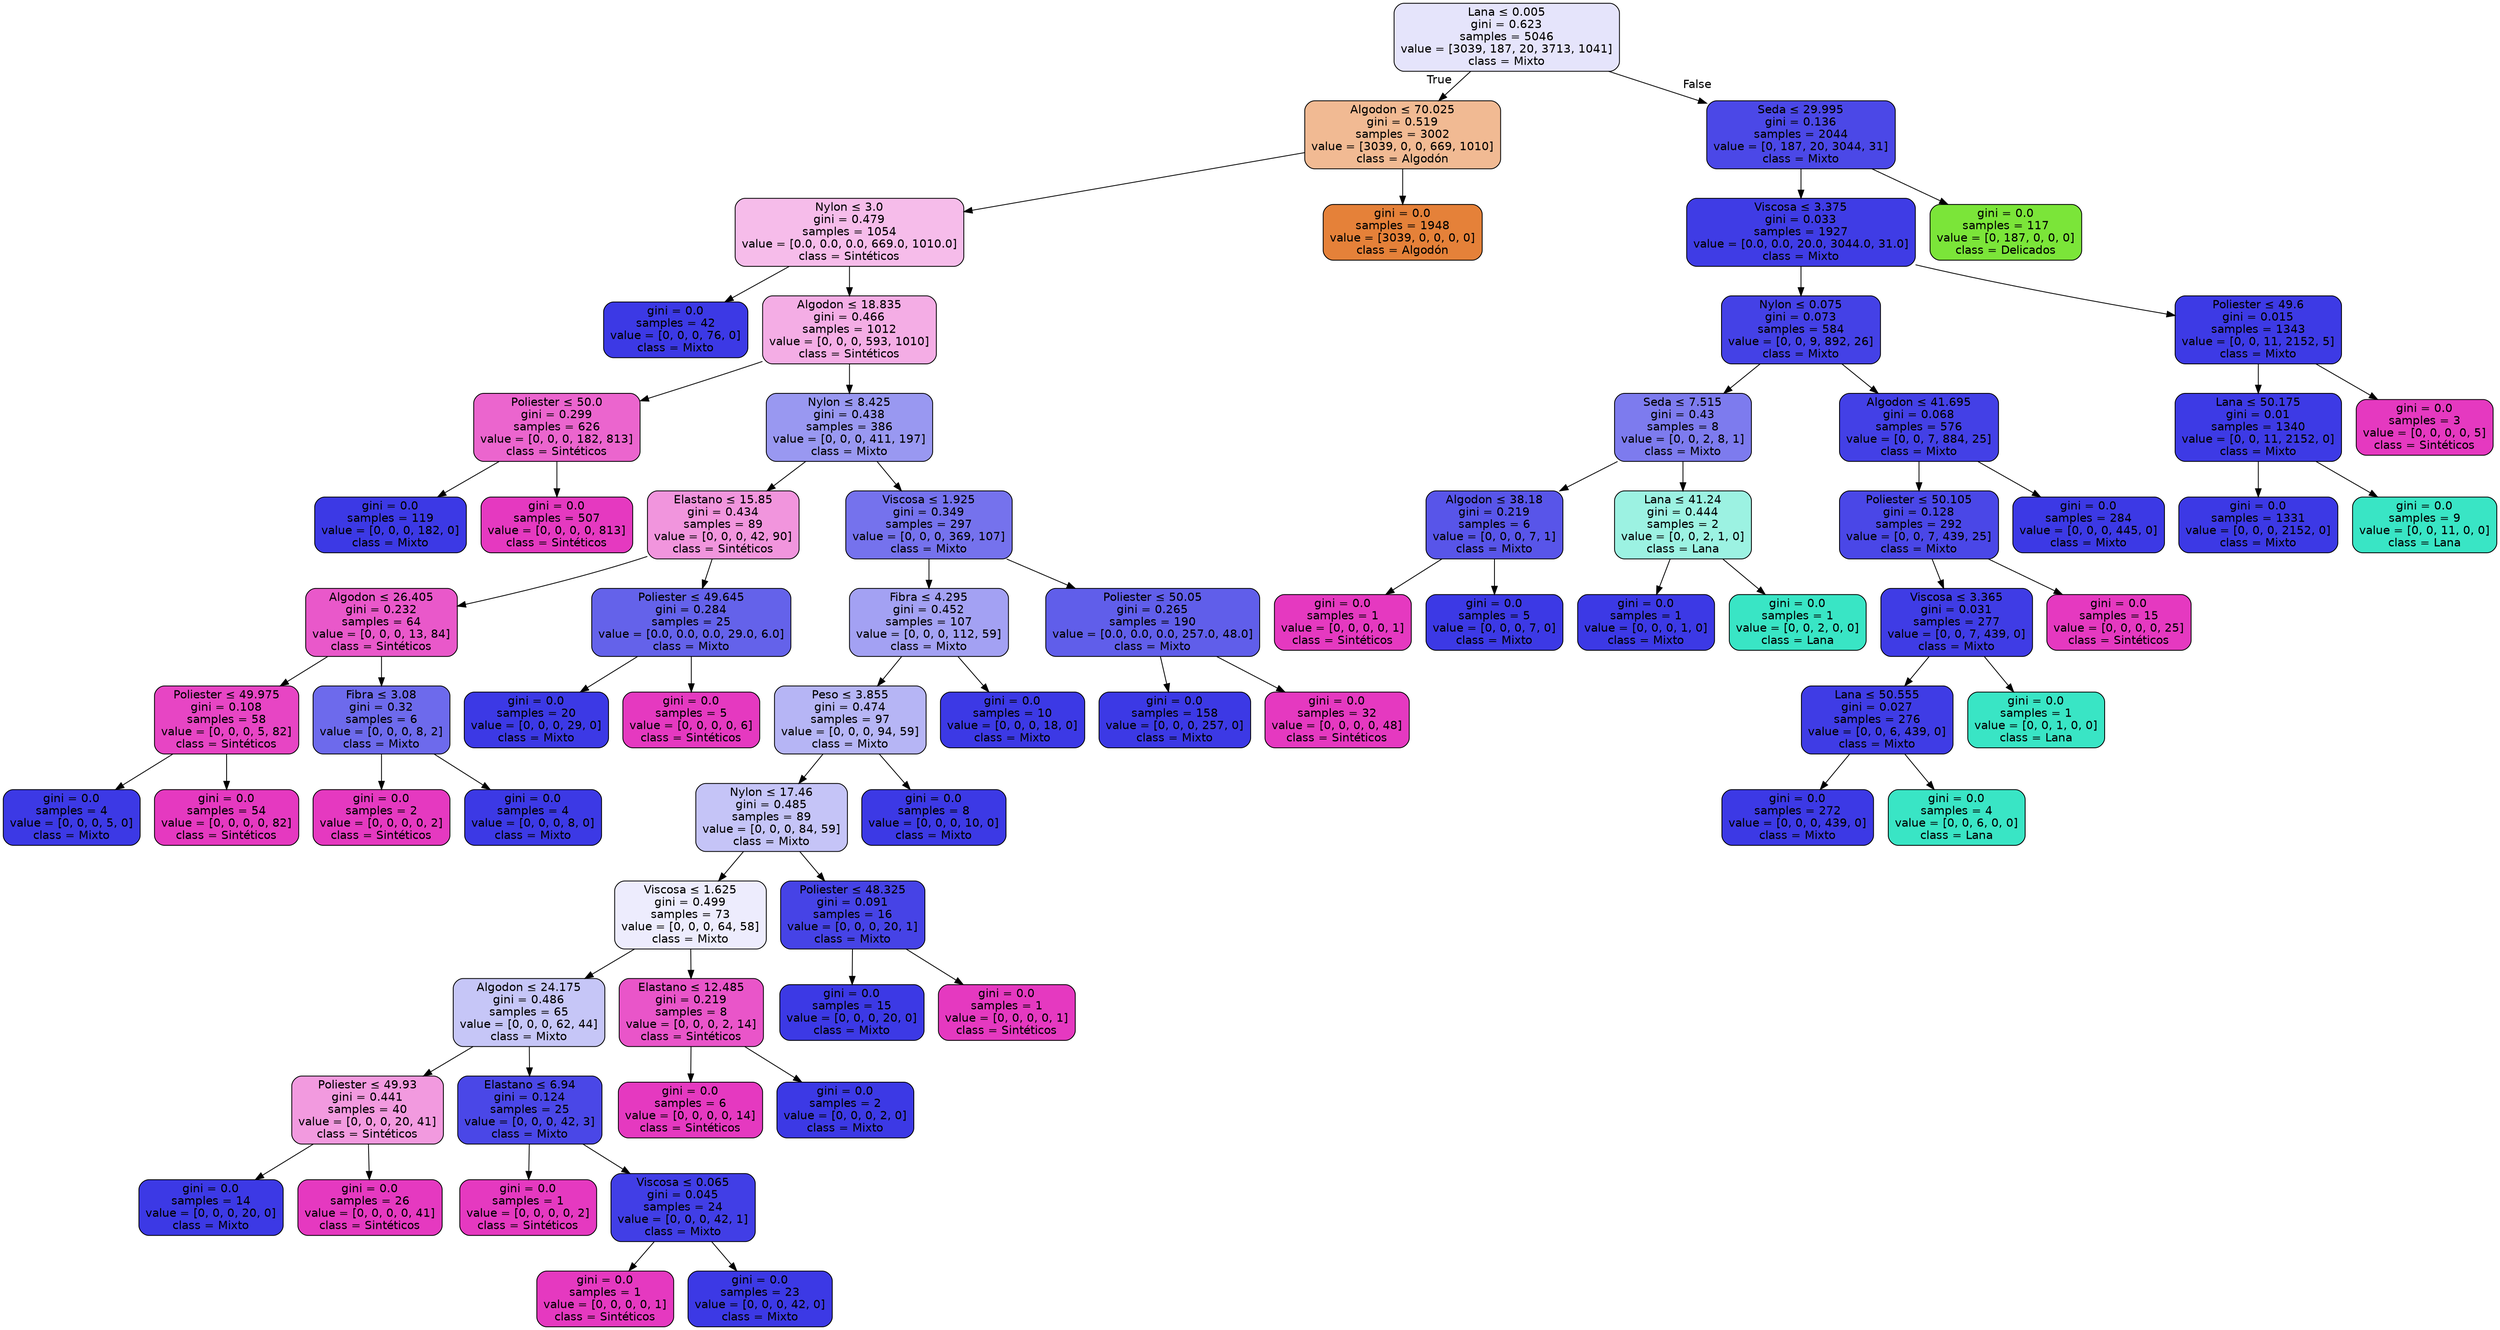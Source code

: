 digraph Tree {
node [shape=box, style="filled, rounded", color="black", fontname="helvetica"] ;
edge [fontname="helvetica"] ;
0 [label=<Lana &le; 0.005<br/>gini = 0.623<br/>samples = 5046<br/>value = [3039, 187, 20, 3713, 1041]<br/>class = Mixto>, fillcolor="#e5e4fb"] ;
1 [label=<Algodon &le; 70.025<br/>gini = 0.519<br/>samples = 3002<br/>value = [3039, 0, 0, 669, 1010]<br/>class = Algodón>, fillcolor="#f1ba93"] ;
0 -> 1 [labeldistance=2.5, labelangle=45, headlabel="True"] ;
2 [label=<Nylon &le; 3.0<br/>gini = 0.479<br/>samples = 1054<br/>value = [0.0, 0.0, 0.0, 669.0, 1010.0]<br/>class = Sintéticos>, fillcolor="#f6bcea"] ;
1 -> 2 ;
3 [label=<gini = 0.0<br/>samples = 42<br/>value = [0, 0, 0, 76, 0]<br/>class = Mixto>, fillcolor="#3c39e5"] ;
2 -> 3 ;
4 [label=<Algodon &le; 18.835<br/>gini = 0.466<br/>samples = 1012<br/>value = [0, 0, 0, 593, 1010]<br/>class = Sintéticos>, fillcolor="#f4ade5"] ;
2 -> 4 ;
5 [label=<Poliester &le; 50.0<br/>gini = 0.299<br/>samples = 626<br/>value = [0, 0, 0, 182, 813]<br/>class = Sintéticos>, fillcolor="#eb65ce"] ;
4 -> 5 ;
6 [label=<gini = 0.0<br/>samples = 119<br/>value = [0, 0, 0, 182, 0]<br/>class = Mixto>, fillcolor="#3c39e5"] ;
5 -> 6 ;
7 [label=<gini = 0.0<br/>samples = 507<br/>value = [0, 0, 0, 0, 813]<br/>class = Sintéticos>, fillcolor="#e539c0"] ;
5 -> 7 ;
8 [label=<Nylon &le; 8.425<br/>gini = 0.438<br/>samples = 386<br/>value = [0, 0, 0, 411, 197]<br/>class = Mixto>, fillcolor="#9998f1"] ;
4 -> 8 ;
9 [label=<Elastano &le; 15.85<br/>gini = 0.434<br/>samples = 89<br/>value = [0, 0, 0, 42, 90]<br/>class = Sintéticos>, fillcolor="#f195dd"] ;
8 -> 9 ;
10 [label=<Algodon &le; 26.405<br/>gini = 0.232<br/>samples = 64<br/>value = [0, 0, 0, 13, 84]<br/>class = Sintéticos>, fillcolor="#e958ca"] ;
9 -> 10 ;
11 [label=<Poliester &le; 49.975<br/>gini = 0.108<br/>samples = 58<br/>value = [0, 0, 0, 5, 82]<br/>class = Sintéticos>, fillcolor="#e745c4"] ;
10 -> 11 ;
12 [label=<gini = 0.0<br/>samples = 4<br/>value = [0, 0, 0, 5, 0]<br/>class = Mixto>, fillcolor="#3c39e5"] ;
11 -> 12 ;
13 [label=<gini = 0.0<br/>samples = 54<br/>value = [0, 0, 0, 0, 82]<br/>class = Sintéticos>, fillcolor="#e539c0"] ;
11 -> 13 ;
14 [label=<Fibra &le; 3.08<br/>gini = 0.32<br/>samples = 6<br/>value = [0, 0, 0, 8, 2]<br/>class = Mixto>, fillcolor="#6d6aec"] ;
10 -> 14 ;
15 [label=<gini = 0.0<br/>samples = 2<br/>value = [0, 0, 0, 0, 2]<br/>class = Sintéticos>, fillcolor="#e539c0"] ;
14 -> 15 ;
16 [label=<gini = 0.0<br/>samples = 4<br/>value = [0, 0, 0, 8, 0]<br/>class = Mixto>, fillcolor="#3c39e5"] ;
14 -> 16 ;
17 [label=<Poliester &le; 49.645<br/>gini = 0.284<br/>samples = 25<br/>value = [0.0, 0.0, 0.0, 29.0, 6.0]<br/>class = Mixto>, fillcolor="#6462ea"] ;
9 -> 17 ;
18 [label=<gini = 0.0<br/>samples = 20<br/>value = [0, 0, 0, 29, 0]<br/>class = Mixto>, fillcolor="#3c39e5"] ;
17 -> 18 ;
19 [label=<gini = 0.0<br/>samples = 5<br/>value = [0, 0, 0, 0, 6]<br/>class = Sintéticos>, fillcolor="#e539c0"] ;
17 -> 19 ;
20 [label=<Viscosa &le; 1.925<br/>gini = 0.349<br/>samples = 297<br/>value = [0, 0, 0, 369, 107]<br/>class = Mixto>, fillcolor="#7572ed"] ;
8 -> 20 ;
21 [label=<Fibra &le; 4.295<br/>gini = 0.452<br/>samples = 107<br/>value = [0, 0, 0, 112, 59]<br/>class = Mixto>, fillcolor="#a3a1f3"] ;
20 -> 21 ;
22 [label=<Peso &le; 3.855<br/>gini = 0.474<br/>samples = 97<br/>value = [0, 0, 0, 94, 59]<br/>class = Mixto>, fillcolor="#b6b5f5"] ;
21 -> 22 ;
23 [label=<Nylon &le; 17.46<br/>gini = 0.485<br/>samples = 89<br/>value = [0, 0, 0, 84, 59]<br/>class = Mixto>, fillcolor="#c5c4f7"] ;
22 -> 23 ;
24 [label=<Viscosa &le; 1.625<br/>gini = 0.499<br/>samples = 73<br/>value = [0, 0, 0, 64, 58]<br/>class = Mixto>, fillcolor="#edecfd"] ;
23 -> 24 ;
25 [label=<Algodon &le; 24.175<br/>gini = 0.486<br/>samples = 65<br/>value = [0, 0, 0, 62, 44]<br/>class = Mixto>, fillcolor="#c6c6f7"] ;
24 -> 25 ;
26 [label=<Poliester &le; 49.93<br/>gini = 0.441<br/>samples = 40<br/>value = [0, 0, 0, 20, 41]<br/>class = Sintéticos>, fillcolor="#f29adf"] ;
25 -> 26 ;
27 [label=<gini = 0.0<br/>samples = 14<br/>value = [0, 0, 0, 20, 0]<br/>class = Mixto>, fillcolor="#3c39e5"] ;
26 -> 27 ;
28 [label=<gini = 0.0<br/>samples = 26<br/>value = [0, 0, 0, 0, 41]<br/>class = Sintéticos>, fillcolor="#e539c0"] ;
26 -> 28 ;
29 [label=<Elastano &le; 6.94<br/>gini = 0.124<br/>samples = 25<br/>value = [0, 0, 0, 42, 3]<br/>class = Mixto>, fillcolor="#4a47e7"] ;
25 -> 29 ;
30 [label=<gini = 0.0<br/>samples = 1<br/>value = [0, 0, 0, 0, 2]<br/>class = Sintéticos>, fillcolor="#e539c0"] ;
29 -> 30 ;
31 [label=<Viscosa &le; 0.065<br/>gini = 0.045<br/>samples = 24<br/>value = [0, 0, 0, 42, 1]<br/>class = Mixto>, fillcolor="#413ee6"] ;
29 -> 31 ;
32 [label=<gini = 0.0<br/>samples = 1<br/>value = [0, 0, 0, 0, 1]<br/>class = Sintéticos>, fillcolor="#e539c0"] ;
31 -> 32 ;
33 [label=<gini = 0.0<br/>samples = 23<br/>value = [0, 0, 0, 42, 0]<br/>class = Mixto>, fillcolor="#3c39e5"] ;
31 -> 33 ;
34 [label=<Elastano &le; 12.485<br/>gini = 0.219<br/>samples = 8<br/>value = [0, 0, 0, 2, 14]<br/>class = Sintéticos>, fillcolor="#e955c9"] ;
24 -> 34 ;
35 [label=<gini = 0.0<br/>samples = 6<br/>value = [0, 0, 0, 0, 14]<br/>class = Sintéticos>, fillcolor="#e539c0"] ;
34 -> 35 ;
36 [label=<gini = 0.0<br/>samples = 2<br/>value = [0, 0, 0, 2, 0]<br/>class = Mixto>, fillcolor="#3c39e5"] ;
34 -> 36 ;
37 [label=<Poliester &le; 48.325<br/>gini = 0.091<br/>samples = 16<br/>value = [0, 0, 0, 20, 1]<br/>class = Mixto>, fillcolor="#4643e6"] ;
23 -> 37 ;
38 [label=<gini = 0.0<br/>samples = 15<br/>value = [0, 0, 0, 20, 0]<br/>class = Mixto>, fillcolor="#3c39e5"] ;
37 -> 38 ;
39 [label=<gini = 0.0<br/>samples = 1<br/>value = [0, 0, 0, 0, 1]<br/>class = Sintéticos>, fillcolor="#e539c0"] ;
37 -> 39 ;
40 [label=<gini = 0.0<br/>samples = 8<br/>value = [0, 0, 0, 10, 0]<br/>class = Mixto>, fillcolor="#3c39e5"] ;
22 -> 40 ;
41 [label=<gini = 0.0<br/>samples = 10<br/>value = [0, 0, 0, 18, 0]<br/>class = Mixto>, fillcolor="#3c39e5"] ;
21 -> 41 ;
42 [label=<Poliester &le; 50.05<br/>gini = 0.265<br/>samples = 190<br/>value = [0.0, 0.0, 0.0, 257.0, 48.0]<br/>class = Mixto>, fillcolor="#605eea"] ;
20 -> 42 ;
43 [label=<gini = 0.0<br/>samples = 158<br/>value = [0, 0, 0, 257, 0]<br/>class = Mixto>, fillcolor="#3c39e5"] ;
42 -> 43 ;
44 [label=<gini = 0.0<br/>samples = 32<br/>value = [0, 0, 0, 0, 48]<br/>class = Sintéticos>, fillcolor="#e539c0"] ;
42 -> 44 ;
45 [label=<gini = 0.0<br/>samples = 1948<br/>value = [3039, 0, 0, 0, 0]<br/>class = Algodón>, fillcolor="#e58139"] ;
1 -> 45 ;
46 [label=<Seda &le; 29.995<br/>gini = 0.136<br/>samples = 2044<br/>value = [0, 187, 20, 3044, 31]<br/>class = Mixto>, fillcolor="#4b48e7"] ;
0 -> 46 [labeldistance=2.5, labelangle=-45, headlabel="False"] ;
47 [label=<Viscosa &le; 3.375<br/>gini = 0.033<br/>samples = 1927<br/>value = [0.0, 0.0, 20.0, 3044.0, 31.0]<br/>class = Mixto>, fillcolor="#3f3ce5"] ;
46 -> 47 ;
48 [label=<Nylon &le; 0.075<br/>gini = 0.073<br/>samples = 584<br/>value = [0, 0, 9, 892, 26]<br/>class = Mixto>, fillcolor="#4441e6"] ;
47 -> 48 ;
49 [label=<Seda &le; 7.515<br/>gini = 0.43<br/>samples = 8<br/>value = [0, 0, 2, 8, 1]<br/>class = Mixto>, fillcolor="#7d7bee"] ;
48 -> 49 ;
50 [label=<Algodon &le; 38.18<br/>gini = 0.219<br/>samples = 6<br/>value = [0, 0, 0, 7, 1]<br/>class = Mixto>, fillcolor="#5855e9"] ;
49 -> 50 ;
51 [label=<gini = 0.0<br/>samples = 1<br/>value = [0, 0, 0, 0, 1]<br/>class = Sintéticos>, fillcolor="#e539c0"] ;
50 -> 51 ;
52 [label=<gini = 0.0<br/>samples = 5<br/>value = [0, 0, 0, 7, 0]<br/>class = Mixto>, fillcolor="#3c39e5"] ;
50 -> 52 ;
53 [label=<Lana &le; 41.24<br/>gini = 0.444<br/>samples = 2<br/>value = [0, 0, 2, 1, 0]<br/>class = Lana>, fillcolor="#9cf2e2"] ;
49 -> 53 ;
54 [label=<gini = 0.0<br/>samples = 1<br/>value = [0, 0, 0, 1, 0]<br/>class = Mixto>, fillcolor="#3c39e5"] ;
53 -> 54 ;
55 [label=<gini = 0.0<br/>samples = 1<br/>value = [0, 0, 2, 0, 0]<br/>class = Lana>, fillcolor="#39e5c5"] ;
53 -> 55 ;
56 [label=<Algodon &le; 41.695<br/>gini = 0.068<br/>samples = 576<br/>value = [0, 0, 7, 884, 25]<br/>class = Mixto>, fillcolor="#4340e6"] ;
48 -> 56 ;
57 [label=<Poliester &le; 50.105<br/>gini = 0.128<br/>samples = 292<br/>value = [0, 0, 7, 439, 25]<br/>class = Mixto>, fillcolor="#4a47e7"] ;
56 -> 57 ;
58 [label=<Viscosa &le; 3.365<br/>gini = 0.031<br/>samples = 277<br/>value = [0, 0, 7, 439, 0]<br/>class = Mixto>, fillcolor="#3f3ce5"] ;
57 -> 58 ;
59 [label=<Lana &le; 50.555<br/>gini = 0.027<br/>samples = 276<br/>value = [0, 0, 6, 439, 0]<br/>class = Mixto>, fillcolor="#3f3ce5"] ;
58 -> 59 ;
60 [label=<gini = 0.0<br/>samples = 272<br/>value = [0, 0, 0, 439, 0]<br/>class = Mixto>, fillcolor="#3c39e5"] ;
59 -> 60 ;
61 [label=<gini = 0.0<br/>samples = 4<br/>value = [0, 0, 6, 0, 0]<br/>class = Lana>, fillcolor="#39e5c5"] ;
59 -> 61 ;
62 [label=<gini = 0.0<br/>samples = 1<br/>value = [0, 0, 1, 0, 0]<br/>class = Lana>, fillcolor="#39e5c5"] ;
58 -> 62 ;
63 [label=<gini = 0.0<br/>samples = 15<br/>value = [0, 0, 0, 0, 25]<br/>class = Sintéticos>, fillcolor="#e539c0"] ;
57 -> 63 ;
64 [label=<gini = 0.0<br/>samples = 284<br/>value = [0, 0, 0, 445, 0]<br/>class = Mixto>, fillcolor="#3c39e5"] ;
56 -> 64 ;
65 [label=<Poliester &le; 49.6<br/>gini = 0.015<br/>samples = 1343<br/>value = [0, 0, 11, 2152, 5]<br/>class = Mixto>, fillcolor="#3d3ae5"] ;
47 -> 65 ;
66 [label=<Lana &le; 50.175<br/>gini = 0.01<br/>samples = 1340<br/>value = [0, 0, 11, 2152, 0]<br/>class = Mixto>, fillcolor="#3d3ae5"] ;
65 -> 66 ;
67 [label=<gini = 0.0<br/>samples = 1331<br/>value = [0, 0, 0, 2152, 0]<br/>class = Mixto>, fillcolor="#3c39e5"] ;
66 -> 67 ;
68 [label=<gini = 0.0<br/>samples = 9<br/>value = [0, 0, 11, 0, 0]<br/>class = Lana>, fillcolor="#39e5c5"] ;
66 -> 68 ;
69 [label=<gini = 0.0<br/>samples = 3<br/>value = [0, 0, 0, 0, 5]<br/>class = Sintéticos>, fillcolor="#e539c0"] ;
65 -> 69 ;
70 [label=<gini = 0.0<br/>samples = 117<br/>value = [0, 187, 0, 0, 0]<br/>class = Delicados>, fillcolor="#7be539"] ;
46 -> 70 ;
}